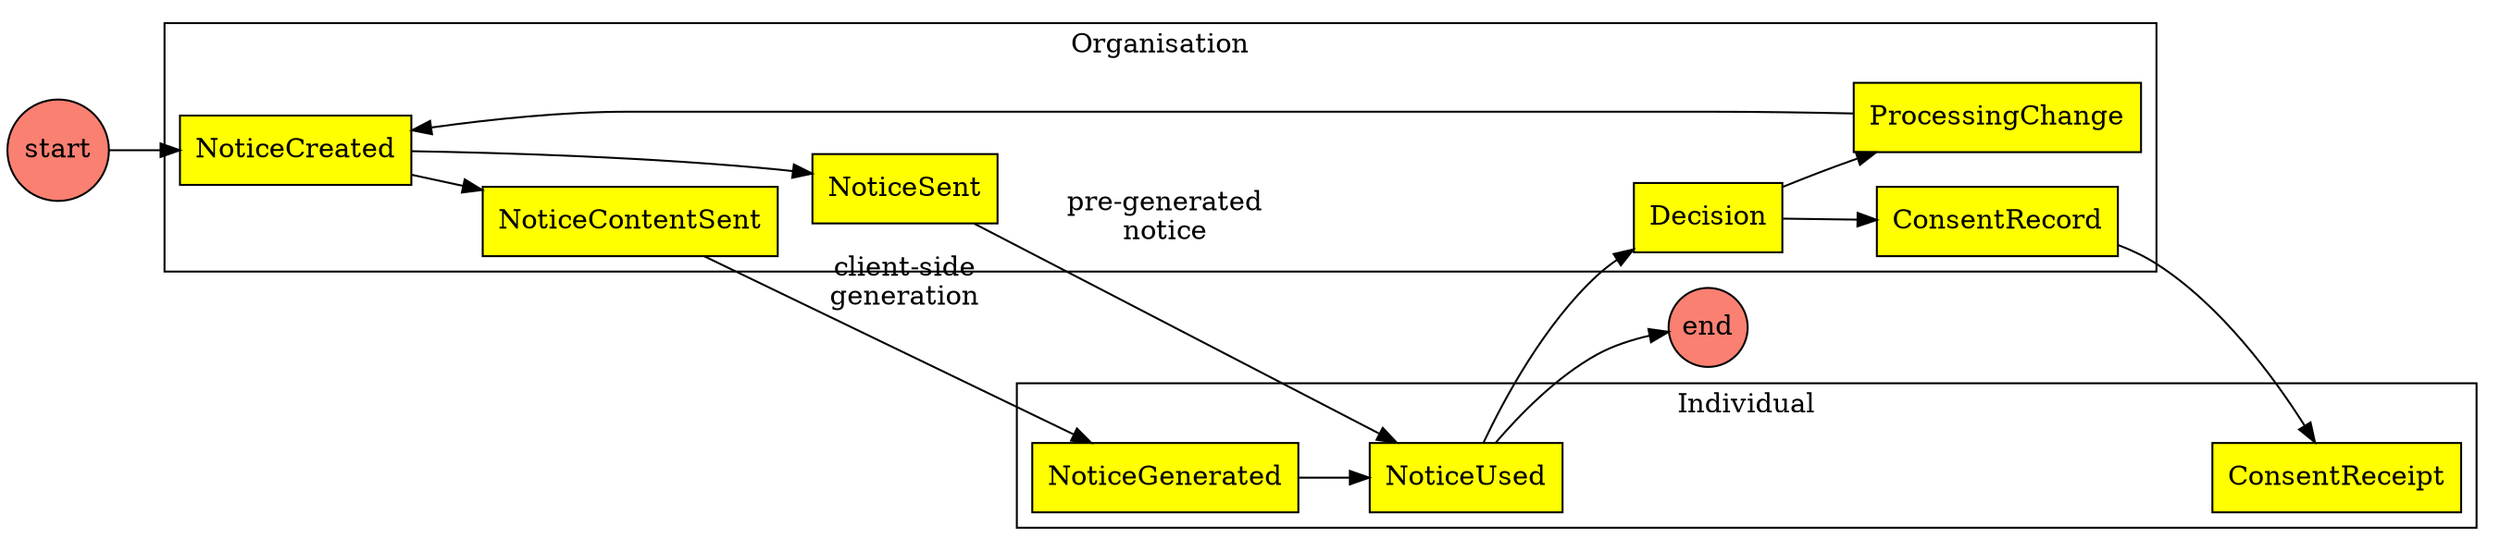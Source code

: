 digraph G {
    rankdir=LR ; compound=true ; newrank=true ;
    node [shape=rect,style=filled,fillcolor=yellow] ;
    start,end [shape=circle,fillcolor=salmon,width=0.1,height=0.1,margin=0.01]
    start -> NoticeCreated -> NoticeContentSent ;
    subgraph cluster_T1 {
        label="Organisation"
        NoticeCreated, NoticeContentSent, NoticeSent, ProcessingChange, Decision, ConsentRecord ;
    }
    subgraph cluster_T2 {
        label="Individual"
        NoticeGenerated, NoticeUsed, ProcessingChange, ConsentReceipt ;
    }
    ProcessingChange -> NoticeCreated;
    NoticeUsed -> Decision -> ProcessingChange ;
    Decision -> ConsentRecord -> ConsentReceipt;
    NoticeCreated -> NoticeSent ;
    NoticeContentSent -> NoticeGenerated [label="client-side\ngeneration"] ;
    NoticeGenerated -> NoticeUsed -> end ;
    NoticeSent -> NoticeUsed [label="pre-generated\nnotice"] ;
}
